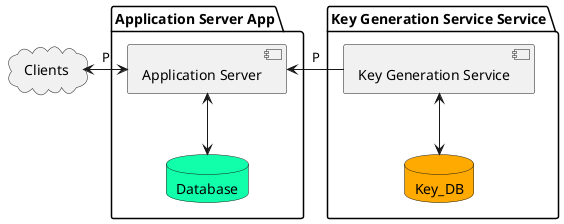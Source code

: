 @startuml
cloud "Clients" {
}

package "Application Server App" {
    [Application Server]
    database Database #11FFAA
}

package "Key Generation Service Service" {
    [Key Generation Service]
    database Key_DB #FFAA00
}

Clients <-right-> [Application Server] : P
[Application Server] <-right- [Key Generation Service] : P
[Application Server] <-down-> Database
[Key Generation Service] <-down-> Key_DB
@enduml